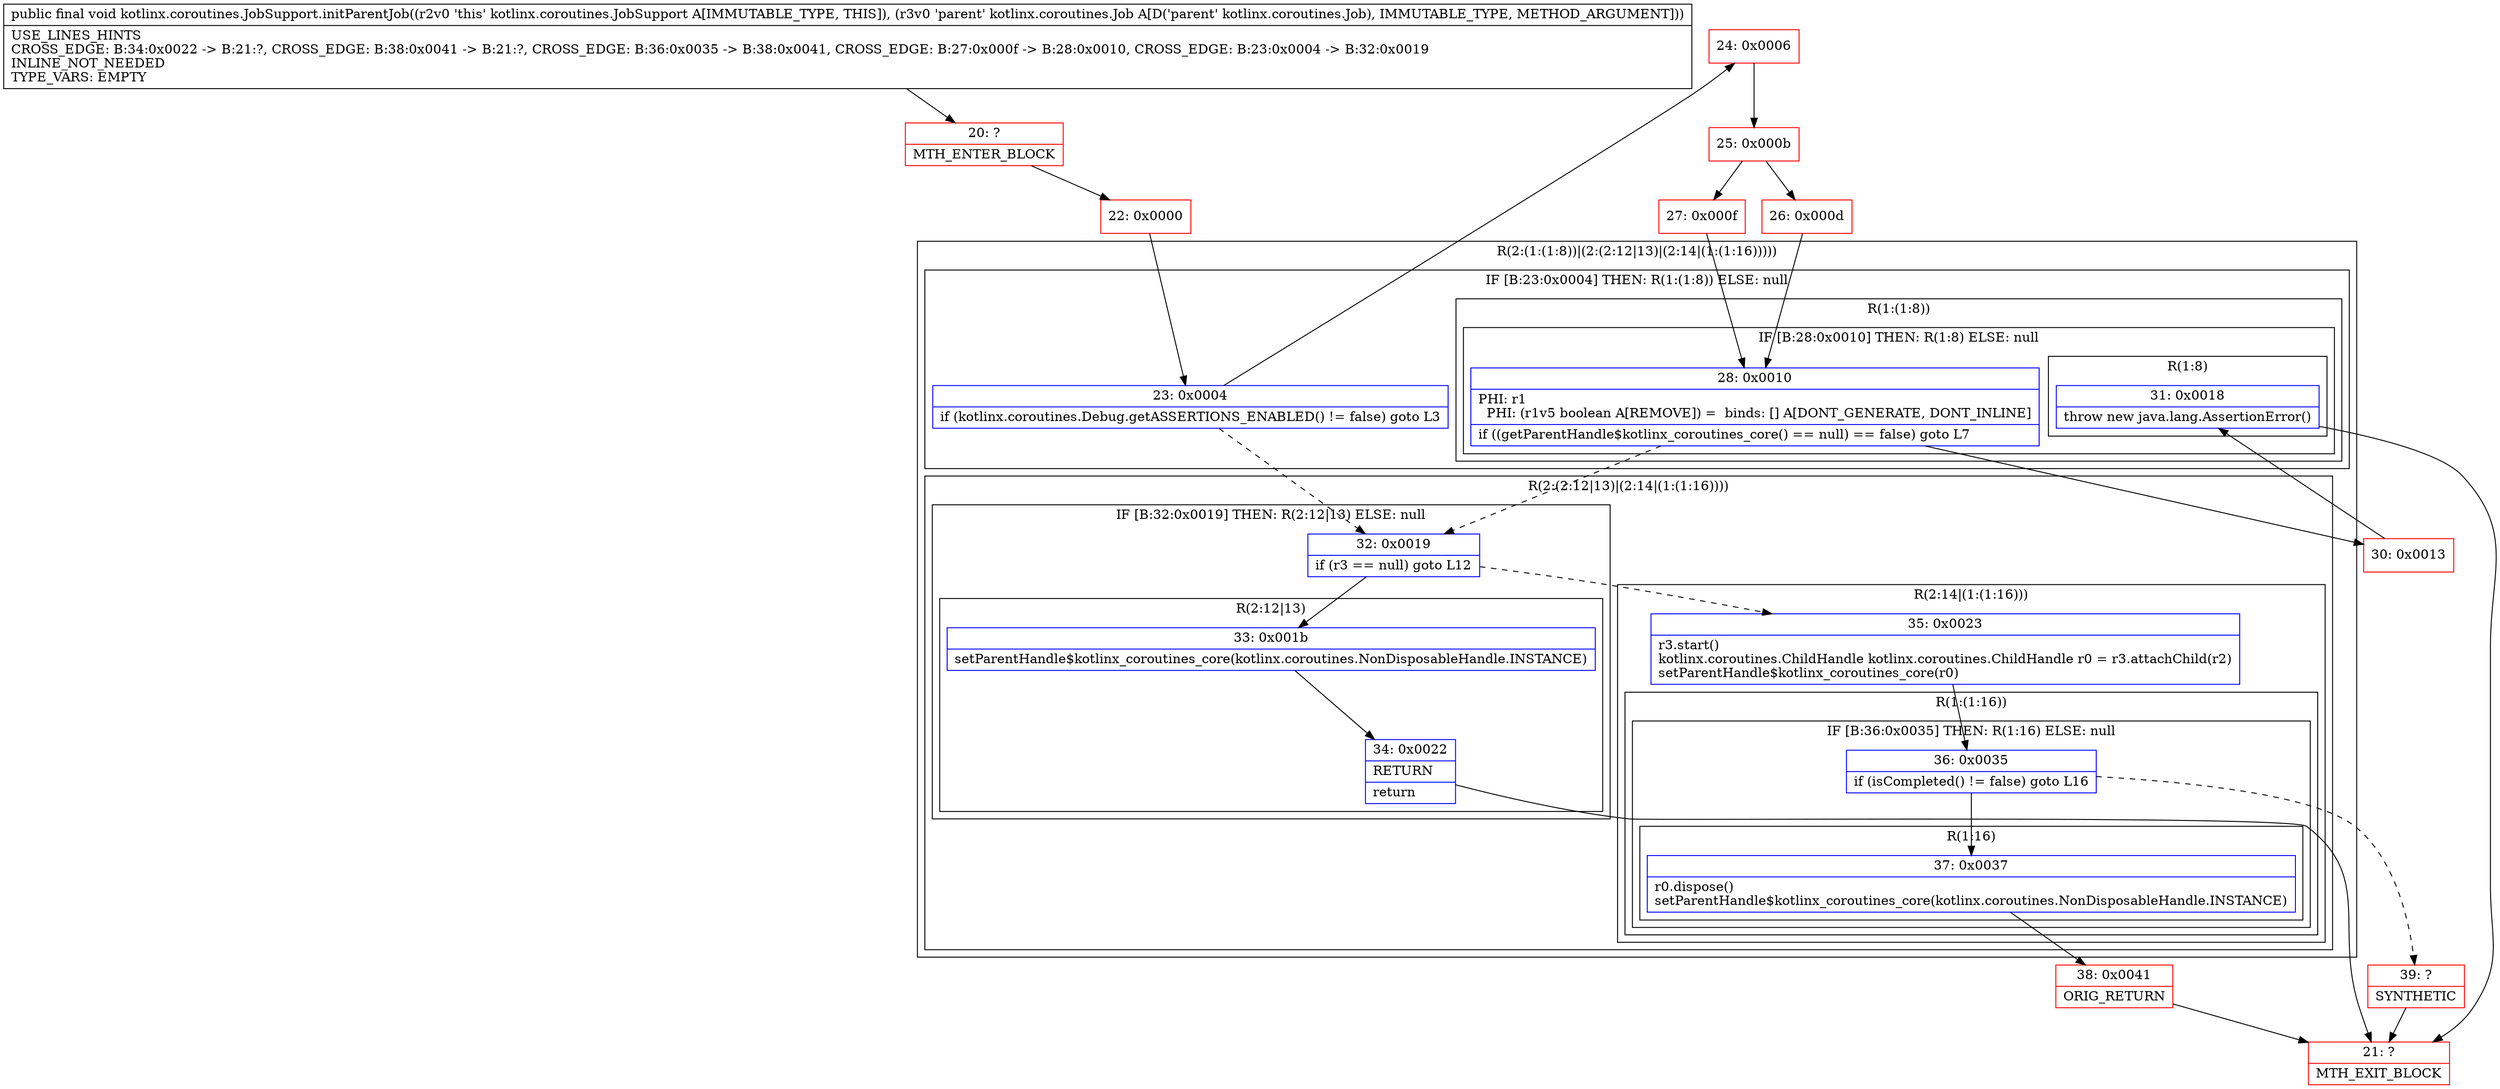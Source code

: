 digraph "CFG forkotlinx.coroutines.JobSupport.initParentJob(Lkotlinx\/coroutines\/Job;)V" {
subgraph cluster_Region_1307425551 {
label = "R(2:(1:(1:8))|(2:(2:12|13)|(2:14|(1:(1:16)))))";
node [shape=record,color=blue];
subgraph cluster_IfRegion_1499456082 {
label = "IF [B:23:0x0004] THEN: R(1:(1:8)) ELSE: null";
node [shape=record,color=blue];
Node_23 [shape=record,label="{23\:\ 0x0004|if (kotlinx.coroutines.Debug.getASSERTIONS_ENABLED() != false) goto L3\l}"];
subgraph cluster_Region_1320836189 {
label = "R(1:(1:8))";
node [shape=record,color=blue];
subgraph cluster_IfRegion_959923080 {
label = "IF [B:28:0x0010] THEN: R(1:8) ELSE: null";
node [shape=record,color=blue];
Node_28 [shape=record,label="{28\:\ 0x0010|PHI: r1 \l  PHI: (r1v5 boolean A[REMOVE]) =  binds: [] A[DONT_GENERATE, DONT_INLINE]\l|if ((getParentHandle$kotlinx_coroutines_core() == null) == false) goto L7\l}"];
subgraph cluster_Region_421704290 {
label = "R(1:8)";
node [shape=record,color=blue];
Node_31 [shape=record,label="{31\:\ 0x0018|throw new java.lang.AssertionError()\l}"];
}
}
}
}
subgraph cluster_Region_1061785190 {
label = "R(2:(2:12|13)|(2:14|(1:(1:16))))";
node [shape=record,color=blue];
subgraph cluster_IfRegion_588080486 {
label = "IF [B:32:0x0019] THEN: R(2:12|13) ELSE: null";
node [shape=record,color=blue];
Node_32 [shape=record,label="{32\:\ 0x0019|if (r3 == null) goto L12\l}"];
subgraph cluster_Region_547703180 {
label = "R(2:12|13)";
node [shape=record,color=blue];
Node_33 [shape=record,label="{33\:\ 0x001b|setParentHandle$kotlinx_coroutines_core(kotlinx.coroutines.NonDisposableHandle.INSTANCE)\l}"];
Node_34 [shape=record,label="{34\:\ 0x0022|RETURN\l|return\l}"];
}
}
subgraph cluster_Region_1757911119 {
label = "R(2:14|(1:(1:16)))";
node [shape=record,color=blue];
Node_35 [shape=record,label="{35\:\ 0x0023|r3.start()\lkotlinx.coroutines.ChildHandle kotlinx.coroutines.ChildHandle r0 = r3.attachChild(r2)\lsetParentHandle$kotlinx_coroutines_core(r0)\l}"];
subgraph cluster_Region_739790424 {
label = "R(1:(1:16))";
node [shape=record,color=blue];
subgraph cluster_IfRegion_1599201027 {
label = "IF [B:36:0x0035] THEN: R(1:16) ELSE: null";
node [shape=record,color=blue];
Node_36 [shape=record,label="{36\:\ 0x0035|if (isCompleted() != false) goto L16\l}"];
subgraph cluster_Region_1456113038 {
label = "R(1:16)";
node [shape=record,color=blue];
Node_37 [shape=record,label="{37\:\ 0x0037|r0.dispose()\lsetParentHandle$kotlinx_coroutines_core(kotlinx.coroutines.NonDisposableHandle.INSTANCE)\l}"];
}
}
}
}
}
}
Node_20 [shape=record,color=red,label="{20\:\ ?|MTH_ENTER_BLOCK\l}"];
Node_22 [shape=record,color=red,label="{22\:\ 0x0000}"];
Node_24 [shape=record,color=red,label="{24\:\ 0x0006}"];
Node_25 [shape=record,color=red,label="{25\:\ 0x000b}"];
Node_26 [shape=record,color=red,label="{26\:\ 0x000d}"];
Node_30 [shape=record,color=red,label="{30\:\ 0x0013}"];
Node_21 [shape=record,color=red,label="{21\:\ ?|MTH_EXIT_BLOCK\l}"];
Node_27 [shape=record,color=red,label="{27\:\ 0x000f}"];
Node_38 [shape=record,color=red,label="{38\:\ 0x0041|ORIG_RETURN\l}"];
Node_39 [shape=record,color=red,label="{39\:\ ?|SYNTHETIC\l}"];
MethodNode[shape=record,label="{public final void kotlinx.coroutines.JobSupport.initParentJob((r2v0 'this' kotlinx.coroutines.JobSupport A[IMMUTABLE_TYPE, THIS]), (r3v0 'parent' kotlinx.coroutines.Job A[D('parent' kotlinx.coroutines.Job), IMMUTABLE_TYPE, METHOD_ARGUMENT]))  | USE_LINES_HINTS\lCROSS_EDGE: B:34:0x0022 \-\> B:21:?, CROSS_EDGE: B:38:0x0041 \-\> B:21:?, CROSS_EDGE: B:36:0x0035 \-\> B:38:0x0041, CROSS_EDGE: B:27:0x000f \-\> B:28:0x0010, CROSS_EDGE: B:23:0x0004 \-\> B:32:0x0019\lINLINE_NOT_NEEDED\lTYPE_VARS: EMPTY\l}"];
MethodNode -> Node_20;Node_23 -> Node_24;
Node_23 -> Node_32[style=dashed];
Node_28 -> Node_30;
Node_28 -> Node_32[style=dashed];
Node_31 -> Node_21;
Node_32 -> Node_33;
Node_32 -> Node_35[style=dashed];
Node_33 -> Node_34;
Node_34 -> Node_21;
Node_35 -> Node_36;
Node_36 -> Node_37;
Node_36 -> Node_39[style=dashed];
Node_37 -> Node_38;
Node_20 -> Node_22;
Node_22 -> Node_23;
Node_24 -> Node_25;
Node_25 -> Node_26;
Node_25 -> Node_27;
Node_26 -> Node_28;
Node_30 -> Node_31;
Node_27 -> Node_28;
Node_38 -> Node_21;
Node_39 -> Node_21;
}

